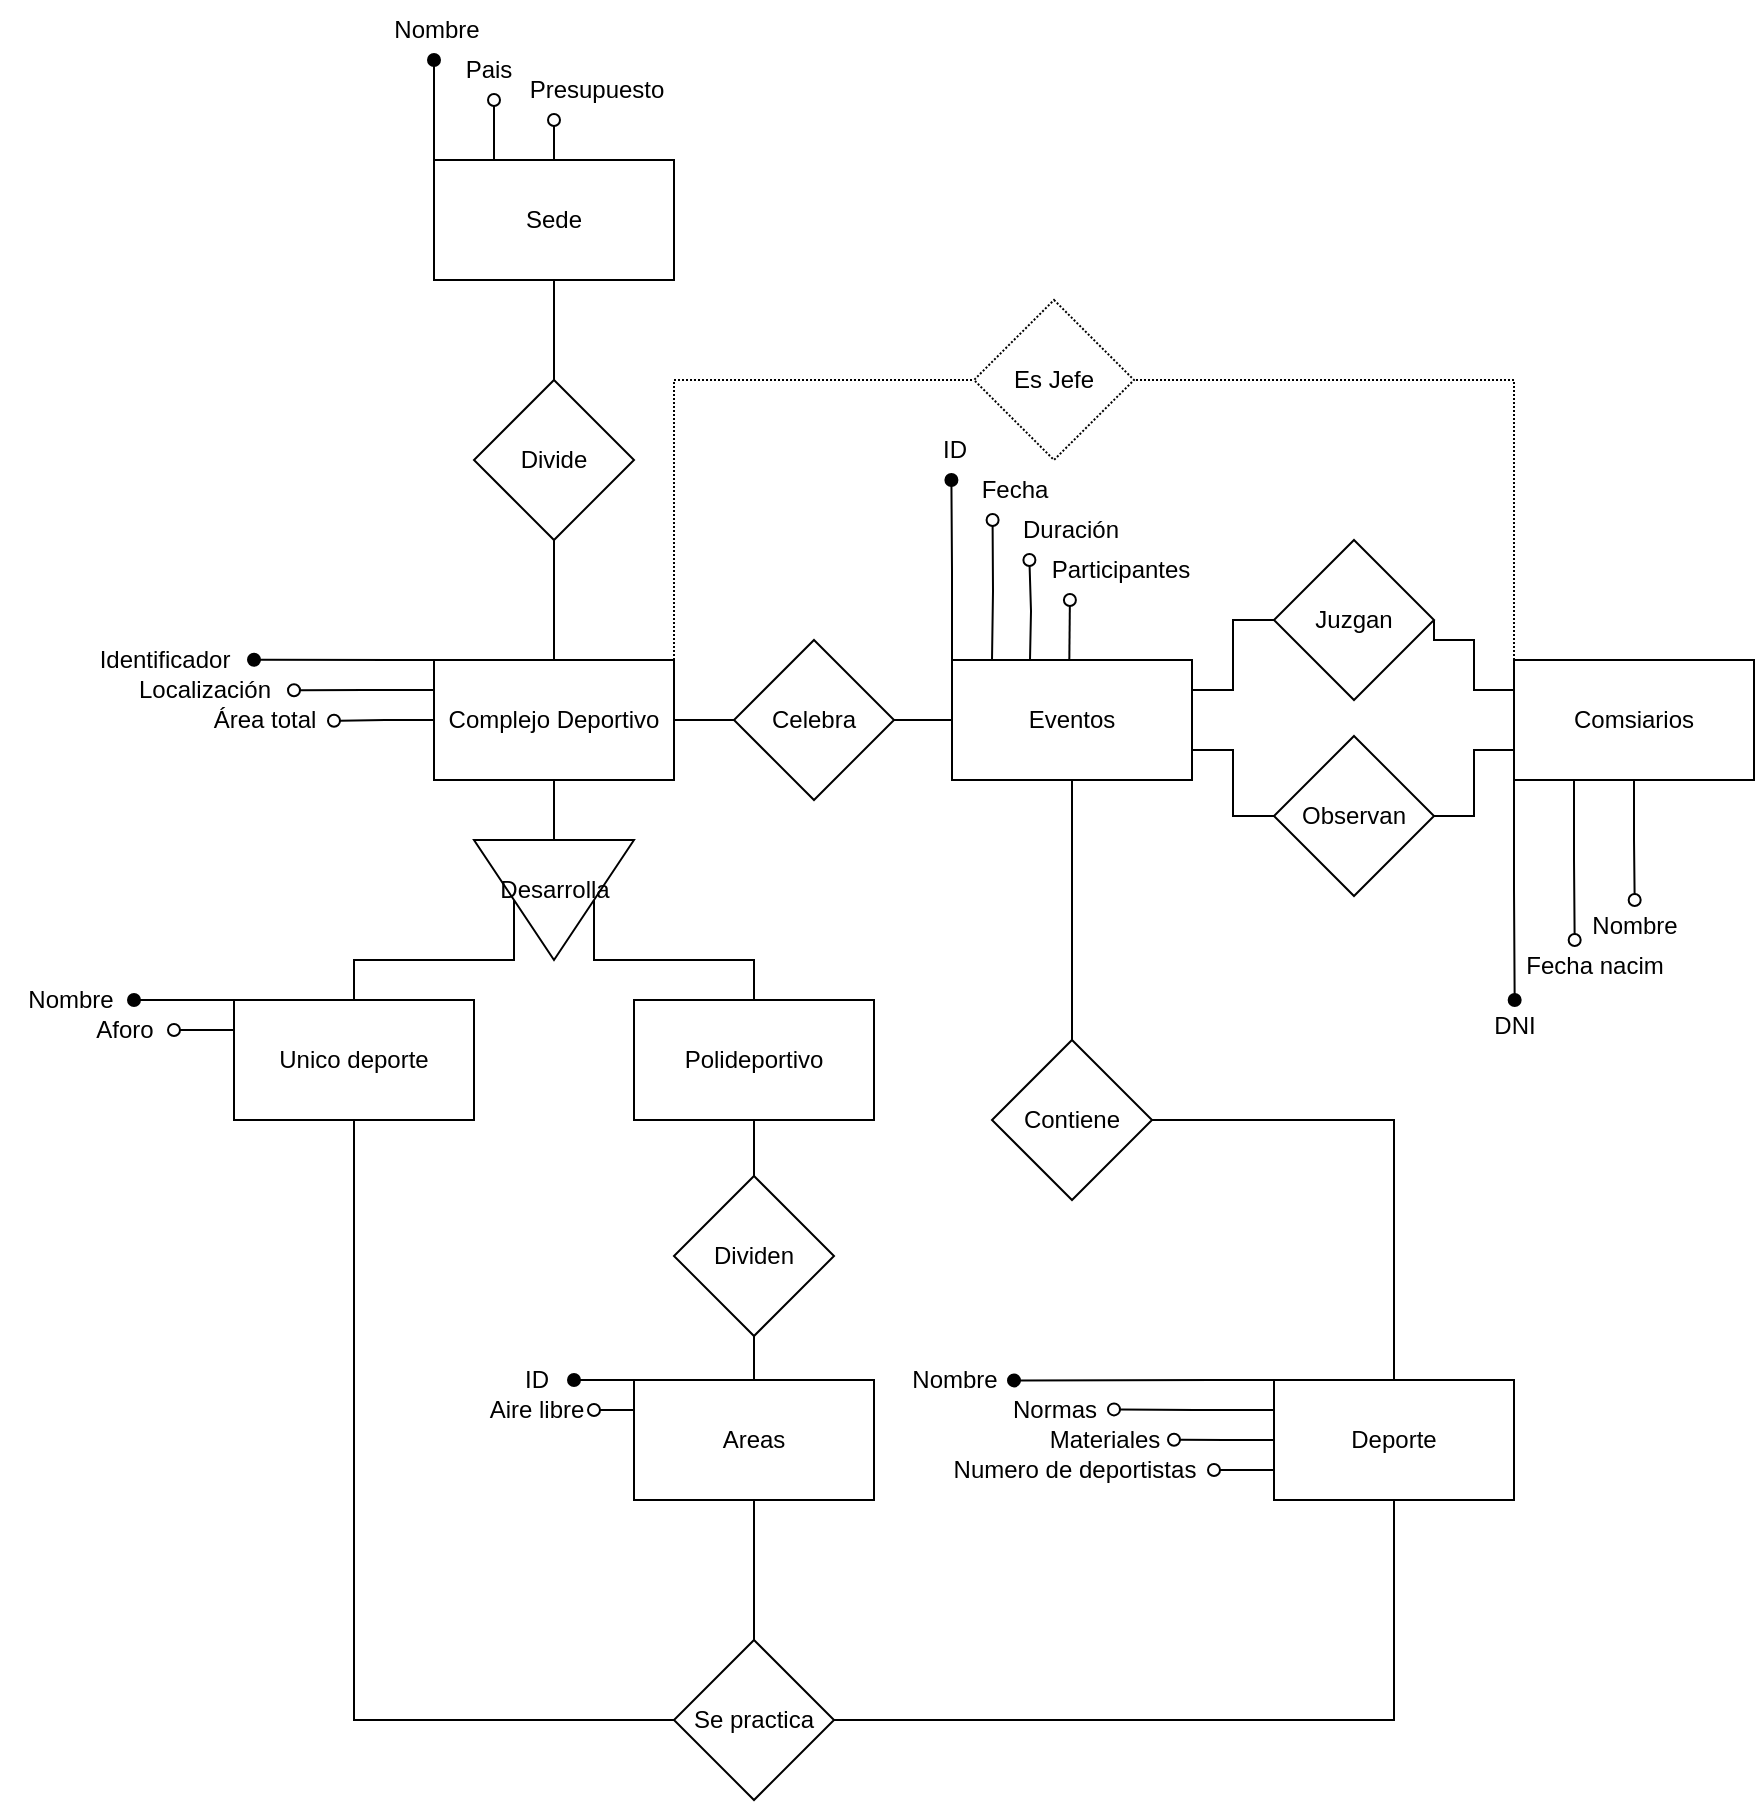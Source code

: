 <mxfile version="24.7.17">
  <diagram name="Page-1" id="arkILHWNOVD2EUkbay0W">
    <mxGraphModel dx="1505" dy="1911" grid="1" gridSize="10" guides="1" tooltips="1" connect="1" arrows="1" fold="1" page="1" pageScale="1" pageWidth="827" pageHeight="1169" math="0" shadow="0">
      <root>
        <mxCell id="0" />
        <mxCell id="1" parent="0" />
        <mxCell id="Mtz_Wgv6P9gtO8nCFv25-40" value="" style="edgeStyle=orthogonalEdgeStyle;rounded=0;orthogonalLoop=1;jettySize=auto;html=1;endArrow=none;endFill=0;" parent="1" source="Mtz_Wgv6P9gtO8nCFv25-1" target="Mtz_Wgv6P9gtO8nCFv25-39" edge="1">
          <mxGeometry relative="1" as="geometry" />
        </mxCell>
        <mxCell id="Mtz_Wgv6P9gtO8nCFv25-51" style="edgeStyle=orthogonalEdgeStyle;rounded=0;orthogonalLoop=1;jettySize=auto;html=1;exitX=0;exitY=0;exitDx=0;exitDy=0;endArrow=oval;endFill=1;" parent="1" source="Mtz_Wgv6P9gtO8nCFv25-1" edge="1">
          <mxGeometry relative="1" as="geometry">
            <mxPoint x="160" y="20" as="targetPoint" />
          </mxGeometry>
        </mxCell>
        <mxCell id="Mtz_Wgv6P9gtO8nCFv25-52" style="edgeStyle=orthogonalEdgeStyle;rounded=0;orthogonalLoop=1;jettySize=auto;html=1;exitX=0.25;exitY=0;exitDx=0;exitDy=0;endArrow=oval;endFill=0;" parent="1" source="Mtz_Wgv6P9gtO8nCFv25-1" edge="1">
          <mxGeometry relative="1" as="geometry">
            <mxPoint x="190" y="40" as="targetPoint" />
          </mxGeometry>
        </mxCell>
        <mxCell id="Mtz_Wgv6P9gtO8nCFv25-53" style="edgeStyle=orthogonalEdgeStyle;rounded=0;orthogonalLoop=1;jettySize=auto;html=1;exitX=0.5;exitY=0;exitDx=0;exitDy=0;endArrow=oval;endFill=0;" parent="1" source="Mtz_Wgv6P9gtO8nCFv25-1" edge="1">
          <mxGeometry relative="1" as="geometry">
            <mxPoint x="220" y="50" as="targetPoint" />
          </mxGeometry>
        </mxCell>
        <mxCell id="Mtz_Wgv6P9gtO8nCFv25-1" value="Sede" style="rounded=0;whiteSpace=wrap;html=1;" parent="1" vertex="1">
          <mxGeometry x="160" y="70" width="120" height="60" as="geometry" />
        </mxCell>
        <mxCell id="Mtz_Wgv6P9gtO8nCFv25-42" value="" style="edgeStyle=orthogonalEdgeStyle;rounded=0;orthogonalLoop=1;jettySize=auto;html=1;" parent="1" source="Mtz_Wgv6P9gtO8nCFv25-2" target="Mtz_Wgv6P9gtO8nCFv25-23" edge="1">
          <mxGeometry relative="1" as="geometry" />
        </mxCell>
        <mxCell id="Mtz_Wgv6P9gtO8nCFv25-44" style="edgeStyle=orthogonalEdgeStyle;rounded=0;orthogonalLoop=1;jettySize=auto;html=1;exitX=0;exitY=0.25;exitDx=0;exitDy=0;endArrow=oval;endFill=0;" parent="1" source="Mtz_Wgv6P9gtO8nCFv25-2" edge="1">
          <mxGeometry relative="1" as="geometry">
            <mxPoint x="90" y="335.143" as="targetPoint" />
          </mxGeometry>
        </mxCell>
        <mxCell id="Mtz_Wgv6P9gtO8nCFv25-45" style="edgeStyle=orthogonalEdgeStyle;rounded=0;orthogonalLoop=1;jettySize=auto;html=1;exitX=0;exitY=0.5;exitDx=0;exitDy=0;endArrow=oval;endFill=0;" parent="1" source="Mtz_Wgv6P9gtO8nCFv25-2" edge="1">
          <mxGeometry relative="1" as="geometry">
            <mxPoint x="110" y="350.381" as="targetPoint" />
          </mxGeometry>
        </mxCell>
        <mxCell id="Mtz_Wgv6P9gtO8nCFv25-47" style="edgeStyle=orthogonalEdgeStyle;rounded=0;orthogonalLoop=1;jettySize=auto;html=1;exitX=0;exitY=0;exitDx=0;exitDy=0;endArrow=oval;endFill=1;" parent="1" source="Mtz_Wgv6P9gtO8nCFv25-2" edge="1">
          <mxGeometry relative="1" as="geometry">
            <mxPoint x="70" y="319.857" as="targetPoint" />
            <Array as="points">
              <mxPoint x="140" y="320" />
              <mxPoint x="140" y="320" />
            </Array>
          </mxGeometry>
        </mxCell>
        <mxCell id="Mtz_Wgv6P9gtO8nCFv25-69" style="edgeStyle=orthogonalEdgeStyle;rounded=0;orthogonalLoop=1;jettySize=auto;html=1;exitX=1;exitY=0;exitDx=0;exitDy=0;entryX=0;entryY=0.5;entryDx=0;entryDy=0;endArrow=none;endFill=0;dashed=1;dashPattern=1 1;" parent="1" source="Mtz_Wgv6P9gtO8nCFv25-2" target="Mtz_Wgv6P9gtO8nCFv25-58" edge="1">
          <mxGeometry relative="1" as="geometry" />
        </mxCell>
        <mxCell id="Mtz_Wgv6P9gtO8nCFv25-2" value="Complejo Deportivo" style="rounded=0;whiteSpace=wrap;html=1;" parent="1" vertex="1">
          <mxGeometry x="160" y="320" width="120" height="60" as="geometry" />
        </mxCell>
        <mxCell id="Mtz_Wgv6P9gtO8nCFv25-25" style="edgeStyle=orthogonalEdgeStyle;rounded=0;orthogonalLoop=1;jettySize=auto;html=1;exitX=0.5;exitY=0;exitDx=0;exitDy=0;entryX=0.5;entryY=1;entryDx=0;entryDy=0;endArrow=none;endFill=0;" parent="1" source="Mtz_Wgv6P9gtO8nCFv25-3" target="Mtz_Wgv6P9gtO8nCFv25-22" edge="1">
          <mxGeometry relative="1" as="geometry" />
        </mxCell>
        <mxCell id="zm8r0rjrV0ZzR_1euCTu-16" style="edgeStyle=orthogonalEdgeStyle;rounded=0;orthogonalLoop=1;jettySize=auto;html=1;exitX=0;exitY=0;exitDx=0;exitDy=0;endArrow=oval;endFill=1;" parent="1" source="Mtz_Wgv6P9gtO8nCFv25-3" edge="1">
          <mxGeometry relative="1" as="geometry">
            <mxPoint x="10" y="490" as="targetPoint" />
            <Array as="points">
              <mxPoint x="30" y="490" />
              <mxPoint x="30" y="490" />
            </Array>
          </mxGeometry>
        </mxCell>
        <mxCell id="zm8r0rjrV0ZzR_1euCTu-18" style="edgeStyle=orthogonalEdgeStyle;rounded=0;orthogonalLoop=1;jettySize=auto;html=1;exitX=0;exitY=0.25;exitDx=0;exitDy=0;endArrow=oval;endFill=0;" parent="1" source="Mtz_Wgv6P9gtO8nCFv25-3" edge="1">
          <mxGeometry relative="1" as="geometry">
            <mxPoint x="30" y="505" as="targetPoint" />
          </mxGeometry>
        </mxCell>
        <mxCell id="zm8r0rjrV0ZzR_1euCTu-46" style="edgeStyle=orthogonalEdgeStyle;rounded=0;orthogonalLoop=1;jettySize=auto;html=1;exitX=0.5;exitY=1;exitDx=0;exitDy=0;entryX=0;entryY=0.5;entryDx=0;entryDy=0;endArrow=none;endFill=0;" parent="1" source="Mtz_Wgv6P9gtO8nCFv25-3" target="zm8r0rjrV0ZzR_1euCTu-44" edge="1">
          <mxGeometry relative="1" as="geometry" />
        </mxCell>
        <mxCell id="Mtz_Wgv6P9gtO8nCFv25-3" value="Unico deporte" style="rounded=0;whiteSpace=wrap;html=1;" parent="1" vertex="1">
          <mxGeometry x="60" y="490" width="120" height="60" as="geometry" />
        </mxCell>
        <mxCell id="Mtz_Wgv6P9gtO8nCFv25-7" value="" style="edgeStyle=orthogonalEdgeStyle;rounded=0;orthogonalLoop=1;jettySize=auto;html=1;endArrow=none;endFill=0;" parent="1" source="Mtz_Wgv6P9gtO8nCFv25-4" target="Mtz_Wgv6P9gtO8nCFv25-6" edge="1">
          <mxGeometry relative="1" as="geometry" />
        </mxCell>
        <mxCell id="Mtz_Wgv6P9gtO8nCFv25-24" style="edgeStyle=orthogonalEdgeStyle;rounded=0;orthogonalLoop=1;jettySize=auto;html=1;exitX=0.5;exitY=0;exitDx=0;exitDy=0;entryX=0.5;entryY=0;entryDx=0;entryDy=0;endArrow=none;endFill=0;" parent="1" source="Mtz_Wgv6P9gtO8nCFv25-4" target="Mtz_Wgv6P9gtO8nCFv25-22" edge="1">
          <mxGeometry relative="1" as="geometry">
            <mxPoint x="319.882" y="440" as="targetPoint" />
          </mxGeometry>
        </mxCell>
        <mxCell id="Mtz_Wgv6P9gtO8nCFv25-4" value="Polideportivo" style="rounded=0;whiteSpace=wrap;html=1;" parent="1" vertex="1">
          <mxGeometry x="260" y="490" width="120" height="60" as="geometry" />
        </mxCell>
        <mxCell id="zm8r0rjrV0ZzR_1euCTu-39" style="edgeStyle=orthogonalEdgeStyle;rounded=0;orthogonalLoop=1;jettySize=auto;html=1;exitX=0;exitY=0;exitDx=0;exitDy=0;endArrow=oval;endFill=1;" parent="1" source="Mtz_Wgv6P9gtO8nCFv25-5" edge="1">
          <mxGeometry relative="1" as="geometry">
            <mxPoint x="230" y="680.333" as="targetPoint" />
          </mxGeometry>
        </mxCell>
        <mxCell id="zm8r0rjrV0ZzR_1euCTu-45" style="edgeStyle=orthogonalEdgeStyle;rounded=0;orthogonalLoop=1;jettySize=auto;html=1;entryX=0.5;entryY=0;entryDx=0;entryDy=0;endArrow=none;endFill=0;" parent="1" source="Mtz_Wgv6P9gtO8nCFv25-5" target="zm8r0rjrV0ZzR_1euCTu-44" edge="1">
          <mxGeometry relative="1" as="geometry" />
        </mxCell>
        <mxCell id="IxYoadQlLyfEZEgvH3A--1" style="edgeStyle=orthogonalEdgeStyle;rounded=0;orthogonalLoop=1;jettySize=auto;html=1;exitX=0;exitY=0.25;exitDx=0;exitDy=0;endArrow=oval;endFill=0;" edge="1" parent="1" source="Mtz_Wgv6P9gtO8nCFv25-5">
          <mxGeometry relative="1" as="geometry">
            <mxPoint x="240" y="695.167" as="targetPoint" />
          </mxGeometry>
        </mxCell>
        <mxCell id="Mtz_Wgv6P9gtO8nCFv25-5" value="Areas" style="rounded=0;whiteSpace=wrap;html=1;" parent="1" vertex="1">
          <mxGeometry x="260" y="680" width="120" height="60" as="geometry" />
        </mxCell>
        <mxCell id="Mtz_Wgv6P9gtO8nCFv25-26" style="edgeStyle=orthogonalEdgeStyle;rounded=0;orthogonalLoop=1;jettySize=auto;html=1;exitX=0.5;exitY=1;exitDx=0;exitDy=0;entryX=0.5;entryY=0;entryDx=0;entryDy=0;endArrow=none;endFill=0;" parent="1" source="Mtz_Wgv6P9gtO8nCFv25-6" target="Mtz_Wgv6P9gtO8nCFv25-5" edge="1">
          <mxGeometry relative="1" as="geometry" />
        </mxCell>
        <mxCell id="Mtz_Wgv6P9gtO8nCFv25-6" value="Dividen" style="rhombus;whiteSpace=wrap;html=1;rounded=0;" parent="1" vertex="1">
          <mxGeometry x="280" y="578" width="80" height="80" as="geometry" />
        </mxCell>
        <mxCell id="Mtz_Wgv6P9gtO8nCFv25-20" value="" style="edgeStyle=orthogonalEdgeStyle;rounded=0;orthogonalLoop=1;jettySize=auto;html=1;endArrow=none;endFill=0;" parent="1" source="Mtz_Wgv6P9gtO8nCFv25-10" target="Mtz_Wgv6P9gtO8nCFv25-19" edge="1">
          <mxGeometry relative="1" as="geometry" />
        </mxCell>
        <mxCell id="Mtz_Wgv6P9gtO8nCFv25-35" style="edgeStyle=orthogonalEdgeStyle;rounded=0;orthogonalLoop=1;jettySize=auto;html=1;exitX=0;exitY=0;exitDx=0;exitDy=0;endArrow=oval;endFill=1;" parent="1" source="Mtz_Wgv6P9gtO8nCFv25-10" edge="1">
          <mxGeometry relative="1" as="geometry">
            <mxPoint x="418.706" y="230" as="targetPoint" />
          </mxGeometry>
        </mxCell>
        <mxCell id="Mtz_Wgv6P9gtO8nCFv25-36" style="edgeStyle=orthogonalEdgeStyle;rounded=0;orthogonalLoop=1;jettySize=auto;html=1;exitX=0.25;exitY=0;exitDx=0;exitDy=0;endArrow=oval;endFill=0;" parent="1" edge="1">
          <mxGeometry relative="1" as="geometry">
            <mxPoint x="439.294" y="250" as="targetPoint" />
            <mxPoint x="439" y="320" as="sourcePoint" />
          </mxGeometry>
        </mxCell>
        <mxCell id="Mtz_Wgv6P9gtO8nCFv25-37" style="edgeStyle=orthogonalEdgeStyle;rounded=0;orthogonalLoop=1;jettySize=auto;html=1;exitX=0.5;exitY=0;exitDx=0;exitDy=0;endArrow=oval;endFill=0;" parent="1" edge="1">
          <mxGeometry relative="1" as="geometry">
            <mxPoint x="457.706" y="270" as="targetPoint" />
            <mxPoint x="458" y="320" as="sourcePoint" />
          </mxGeometry>
        </mxCell>
        <mxCell id="Mtz_Wgv6P9gtO8nCFv25-38" style="edgeStyle=orthogonalEdgeStyle;rounded=0;orthogonalLoop=1;jettySize=auto;html=1;exitX=0.75;exitY=0;exitDx=0;exitDy=0;endArrow=oval;endFill=0;" parent="1" edge="1">
          <mxGeometry relative="1" as="geometry">
            <mxPoint x="477.954" y="290" as="targetPoint" />
            <mxPoint x="477.66" y="320" as="sourcePoint" />
          </mxGeometry>
        </mxCell>
        <mxCell id="zm8r0rjrV0ZzR_1euCTu-42" value="" style="edgeStyle=orthogonalEdgeStyle;rounded=0;orthogonalLoop=1;jettySize=auto;html=1;endArrow=none;endFill=0;" parent="1" source="Mtz_Wgv6P9gtO8nCFv25-10" target="zm8r0rjrV0ZzR_1euCTu-41" edge="1">
          <mxGeometry relative="1" as="geometry" />
        </mxCell>
        <mxCell id="Mtz_Wgv6P9gtO8nCFv25-10" value="Eventos" style="whiteSpace=wrap;html=1;" parent="1" vertex="1">
          <mxGeometry x="419" y="320" width="120" height="60" as="geometry" />
        </mxCell>
        <mxCell id="Mtz_Wgv6P9gtO8nCFv25-15" style="edgeStyle=orthogonalEdgeStyle;rounded=0;orthogonalLoop=1;jettySize=auto;html=1;exitX=0;exitY=0.25;exitDx=0;exitDy=0;entryX=1;entryY=0.5;entryDx=0;entryDy=0;endArrow=none;endFill=0;" parent="1" source="Mtz_Wgv6P9gtO8nCFv25-12" target="Mtz_Wgv6P9gtO8nCFv25-13" edge="1">
          <mxGeometry relative="1" as="geometry">
            <Array as="points">
              <mxPoint x="680" y="335" />
              <mxPoint x="680" y="310" />
            </Array>
          </mxGeometry>
        </mxCell>
        <mxCell id="Mtz_Wgv6P9gtO8nCFv25-16" style="edgeStyle=orthogonalEdgeStyle;rounded=0;orthogonalLoop=1;jettySize=auto;html=1;exitX=0;exitY=0.75;exitDx=0;exitDy=0;entryX=1;entryY=0.5;entryDx=0;entryDy=0;endArrow=none;endFill=0;" parent="1" source="Mtz_Wgv6P9gtO8nCFv25-12" target="Mtz_Wgv6P9gtO8nCFv25-14" edge="1">
          <mxGeometry relative="1" as="geometry" />
        </mxCell>
        <mxCell id="Mtz_Wgv6P9gtO8nCFv25-57" style="edgeStyle=orthogonalEdgeStyle;rounded=0;orthogonalLoop=1;jettySize=auto;html=1;entryX=1;entryY=0.5;entryDx=0;entryDy=0;endArrow=none;endFill=0;dashed=1;dashPattern=1 1;" parent="1" source="Mtz_Wgv6P9gtO8nCFv25-12" target="Mtz_Wgv6P9gtO8nCFv25-58" edge="1">
          <mxGeometry relative="1" as="geometry">
            <mxPoint x="750.0" y="110" as="targetPoint" />
            <Array as="points">
              <mxPoint x="700" y="180" />
            </Array>
          </mxGeometry>
        </mxCell>
        <mxCell id="Mtz_Wgv6P9gtO8nCFv25-70" style="edgeStyle=orthogonalEdgeStyle;rounded=0;orthogonalLoop=1;jettySize=auto;html=1;exitX=0;exitY=1;exitDx=0;exitDy=0;endArrow=oval;endFill=1;" parent="1" source="Mtz_Wgv6P9gtO8nCFv25-12" edge="1">
          <mxGeometry relative="1" as="geometry">
            <mxPoint x="700.333" y="490" as="targetPoint" />
          </mxGeometry>
        </mxCell>
        <mxCell id="Mtz_Wgv6P9gtO8nCFv25-71" style="edgeStyle=orthogonalEdgeStyle;rounded=0;orthogonalLoop=1;jettySize=auto;html=1;exitX=0.25;exitY=1;exitDx=0;exitDy=0;endArrow=oval;endFill=0;" parent="1" source="Mtz_Wgv6P9gtO8nCFv25-12" edge="1">
          <mxGeometry relative="1" as="geometry">
            <mxPoint x="730.333" y="460" as="targetPoint" />
          </mxGeometry>
        </mxCell>
        <mxCell id="Mtz_Wgv6P9gtO8nCFv25-72" style="edgeStyle=orthogonalEdgeStyle;rounded=0;orthogonalLoop=1;jettySize=auto;html=1;exitX=0.5;exitY=1;exitDx=0;exitDy=0;endArrow=oval;endFill=0;" parent="1" source="Mtz_Wgv6P9gtO8nCFv25-12" edge="1">
          <mxGeometry relative="1" as="geometry">
            <mxPoint x="760.333" y="440" as="targetPoint" />
          </mxGeometry>
        </mxCell>
        <mxCell id="Mtz_Wgv6P9gtO8nCFv25-12" value="Comsiarios" style="whiteSpace=wrap;html=1;" parent="1" vertex="1">
          <mxGeometry x="700" y="320" width="120" height="60" as="geometry" />
        </mxCell>
        <mxCell id="Mtz_Wgv6P9gtO8nCFv25-18" style="edgeStyle=orthogonalEdgeStyle;rounded=0;orthogonalLoop=1;jettySize=auto;html=1;exitX=0;exitY=0.5;exitDx=0;exitDy=0;entryX=1;entryY=0.25;entryDx=0;entryDy=0;endArrow=none;endFill=0;" parent="1" source="Mtz_Wgv6P9gtO8nCFv25-13" target="Mtz_Wgv6P9gtO8nCFv25-10" edge="1">
          <mxGeometry relative="1" as="geometry" />
        </mxCell>
        <mxCell id="Mtz_Wgv6P9gtO8nCFv25-13" value="Juzgan" style="rhombus;whiteSpace=wrap;html=1;" parent="1" vertex="1">
          <mxGeometry x="580" y="260" width="80" height="80" as="geometry" />
        </mxCell>
        <mxCell id="Mtz_Wgv6P9gtO8nCFv25-17" style="edgeStyle=orthogonalEdgeStyle;rounded=0;orthogonalLoop=1;jettySize=auto;html=1;exitX=0;exitY=0.5;exitDx=0;exitDy=0;entryX=1;entryY=0.75;entryDx=0;entryDy=0;endArrow=none;endFill=0;" parent="1" source="Mtz_Wgv6P9gtO8nCFv25-14" target="Mtz_Wgv6P9gtO8nCFv25-10" edge="1">
          <mxGeometry relative="1" as="geometry" />
        </mxCell>
        <mxCell id="Mtz_Wgv6P9gtO8nCFv25-14" value="Observan" style="rhombus;whiteSpace=wrap;html=1;" parent="1" vertex="1">
          <mxGeometry x="580" y="358" width="80" height="80" as="geometry" />
        </mxCell>
        <mxCell id="Mtz_Wgv6P9gtO8nCFv25-21" value="" style="edgeStyle=orthogonalEdgeStyle;rounded=0;orthogonalLoop=1;jettySize=auto;html=1;endArrow=none;endFill=0;" parent="1" source="Mtz_Wgv6P9gtO8nCFv25-19" target="Mtz_Wgv6P9gtO8nCFv25-2" edge="1">
          <mxGeometry relative="1" as="geometry" />
        </mxCell>
        <mxCell id="Mtz_Wgv6P9gtO8nCFv25-19" value="Celebra" style="rhombus;whiteSpace=wrap;html=1;" parent="1" vertex="1">
          <mxGeometry x="310" y="310" width="80" height="80" as="geometry" />
        </mxCell>
        <mxCell id="Mtz_Wgv6P9gtO8nCFv25-22" value="" style="triangle;whiteSpace=wrap;html=1;rotation=90;" parent="1" vertex="1">
          <mxGeometry x="190" y="400" width="60" height="80" as="geometry" />
        </mxCell>
        <mxCell id="Mtz_Wgv6P9gtO8nCFv25-23" value="Desarrolla" style="text;html=1;align=center;verticalAlign=middle;resizable=0;points=[];autosize=1;strokeColor=none;fillColor=none;" parent="1" vertex="1">
          <mxGeometry x="180" y="420" width="80" height="30" as="geometry" />
        </mxCell>
        <mxCell id="Mtz_Wgv6P9gtO8nCFv25-41" value="" style="edgeStyle=orthogonalEdgeStyle;rounded=0;orthogonalLoop=1;jettySize=auto;html=1;endArrow=none;endFill=0;" parent="1" source="Mtz_Wgv6P9gtO8nCFv25-39" target="Mtz_Wgv6P9gtO8nCFv25-2" edge="1">
          <mxGeometry relative="1" as="geometry" />
        </mxCell>
        <mxCell id="Mtz_Wgv6P9gtO8nCFv25-39" value="Divide" style="rhombus;whiteSpace=wrap;html=1;rounded=0;" parent="1" vertex="1">
          <mxGeometry x="180" y="180" width="80" height="80" as="geometry" />
        </mxCell>
        <mxCell id="Mtz_Wgv6P9gtO8nCFv25-58" value="Es Jefe" style="rhombus;whiteSpace=wrap;html=1;dashed=1;dashPattern=1 1;" parent="1" vertex="1">
          <mxGeometry x="430" y="140" width="80" height="80" as="geometry" />
        </mxCell>
        <mxCell id="zm8r0rjrV0ZzR_1euCTu-1" value="Nombre" style="text;html=1;align=center;verticalAlign=middle;resizable=0;points=[];autosize=1;strokeColor=none;fillColor=none;" parent="1" vertex="1">
          <mxGeometry x="126" y="-10" width="70" height="30" as="geometry" />
        </mxCell>
        <mxCell id="zm8r0rjrV0ZzR_1euCTu-2" value="Pais" style="text;html=1;align=center;verticalAlign=middle;resizable=0;points=[];autosize=1;strokeColor=none;fillColor=none;" parent="1" vertex="1">
          <mxGeometry x="162" y="10" width="50" height="30" as="geometry" />
        </mxCell>
        <mxCell id="zm8r0rjrV0ZzR_1euCTu-3" value="Presupuesto" style="text;html=1;align=center;verticalAlign=middle;resizable=0;points=[];autosize=1;strokeColor=none;fillColor=none;" parent="1" vertex="1">
          <mxGeometry x="196" y="20" width="90" height="30" as="geometry" />
        </mxCell>
        <mxCell id="zm8r0rjrV0ZzR_1euCTu-4" value="Identificador" style="text;html=1;align=center;verticalAlign=middle;resizable=0;points=[];autosize=1;strokeColor=none;fillColor=none;" parent="1" vertex="1">
          <mxGeometry x="-20" y="305" width="90" height="30" as="geometry" />
        </mxCell>
        <mxCell id="zm8r0rjrV0ZzR_1euCTu-5" value="Localización" style="text;html=1;align=center;verticalAlign=middle;resizable=0;points=[];autosize=1;strokeColor=none;fillColor=none;" parent="1" vertex="1">
          <mxGeometry y="320" width="90" height="30" as="geometry" />
        </mxCell>
        <mxCell id="zm8r0rjrV0ZzR_1euCTu-6" value="Área total" style="text;html=1;align=center;verticalAlign=middle;resizable=0;points=[];autosize=1;strokeColor=none;fillColor=none;" parent="1" vertex="1">
          <mxGeometry x="40" y="335" width="70" height="30" as="geometry" />
        </mxCell>
        <mxCell id="zm8r0rjrV0ZzR_1euCTu-20" style="edgeStyle=orthogonalEdgeStyle;rounded=0;orthogonalLoop=1;jettySize=auto;html=1;exitX=0;exitY=0;exitDx=0;exitDy=0;endArrow=oval;endFill=1;" parent="1" source="zm8r0rjrV0ZzR_1euCTu-14" edge="1">
          <mxGeometry relative="1" as="geometry">
            <mxPoint x="450" y="680.207" as="targetPoint" />
            <Array as="points">
              <mxPoint x="550" y="680" />
              <mxPoint x="550" y="680" />
            </Array>
          </mxGeometry>
        </mxCell>
        <mxCell id="zm8r0rjrV0ZzR_1euCTu-22" style="edgeStyle=orthogonalEdgeStyle;rounded=0;orthogonalLoop=1;jettySize=auto;html=1;exitX=0;exitY=0.25;exitDx=0;exitDy=0;endArrow=oval;endFill=0;" parent="1" source="zm8r0rjrV0ZzR_1euCTu-14" edge="1">
          <mxGeometry relative="1" as="geometry">
            <mxPoint x="500" y="694.69" as="targetPoint" />
          </mxGeometry>
        </mxCell>
        <mxCell id="zm8r0rjrV0ZzR_1euCTu-24" style="edgeStyle=orthogonalEdgeStyle;rounded=0;orthogonalLoop=1;jettySize=auto;html=1;exitX=0;exitY=0.5;exitDx=0;exitDy=0;endArrow=oval;endFill=0;" parent="1" source="zm8r0rjrV0ZzR_1euCTu-14" edge="1">
          <mxGeometry relative="1" as="geometry">
            <mxPoint x="530" y="709.862" as="targetPoint" />
          </mxGeometry>
        </mxCell>
        <mxCell id="zm8r0rjrV0ZzR_1euCTu-25" style="edgeStyle=orthogonalEdgeStyle;rounded=0;orthogonalLoop=1;jettySize=auto;html=1;exitX=0;exitY=0.75;exitDx=0;exitDy=0;endArrow=oval;endFill=0;" parent="1" source="zm8r0rjrV0ZzR_1euCTu-14" edge="1">
          <mxGeometry relative="1" as="geometry">
            <mxPoint x="550" y="725.034" as="targetPoint" />
          </mxGeometry>
        </mxCell>
        <mxCell id="zm8r0rjrV0ZzR_1euCTu-14" value="Deporte" style="whiteSpace=wrap;html=1;" parent="1" vertex="1">
          <mxGeometry x="580" y="680" width="120" height="60" as="geometry" />
        </mxCell>
        <mxCell id="zm8r0rjrV0ZzR_1euCTu-17" value="Nombre" style="text;html=1;align=center;verticalAlign=middle;resizable=0;points=[];autosize=1;strokeColor=none;fillColor=none;" parent="1" vertex="1">
          <mxGeometry x="-57" y="475" width="70" height="30" as="geometry" />
        </mxCell>
        <mxCell id="zm8r0rjrV0ZzR_1euCTu-19" value="Aforo" style="text;html=1;align=center;verticalAlign=middle;resizable=0;points=[];autosize=1;strokeColor=none;fillColor=none;" parent="1" vertex="1">
          <mxGeometry x="-20" y="490" width="50" height="30" as="geometry" />
        </mxCell>
        <mxCell id="zm8r0rjrV0ZzR_1euCTu-21" value="Nombre" style="text;html=1;align=center;verticalAlign=middle;resizable=0;points=[];autosize=1;strokeColor=none;fillColor=none;" parent="1" vertex="1">
          <mxGeometry x="385" y="665" width="70" height="30" as="geometry" />
        </mxCell>
        <mxCell id="zm8r0rjrV0ZzR_1euCTu-23" value="Numero de deportistas" style="text;html=1;align=center;verticalAlign=middle;resizable=0;points=[];autosize=1;strokeColor=none;fillColor=none;" parent="1" vertex="1">
          <mxGeometry x="410" y="710" width="140" height="30" as="geometry" />
        </mxCell>
        <mxCell id="zm8r0rjrV0ZzR_1euCTu-26" value="Normas" style="text;html=1;align=center;verticalAlign=middle;resizable=0;points=[];autosize=1;strokeColor=none;fillColor=none;" parent="1" vertex="1">
          <mxGeometry x="435" y="680" width="70" height="30" as="geometry" />
        </mxCell>
        <mxCell id="zm8r0rjrV0ZzR_1euCTu-27" value="Materiales" style="text;html=1;align=center;verticalAlign=middle;resizable=0;points=[];autosize=1;strokeColor=none;fillColor=none;" parent="1" vertex="1">
          <mxGeometry x="455" y="695" width="80" height="30" as="geometry" />
        </mxCell>
        <mxCell id="zm8r0rjrV0ZzR_1euCTu-28" value="ID" style="text;html=1;align=center;verticalAlign=middle;resizable=0;points=[];autosize=1;strokeColor=none;fillColor=none;" parent="1" vertex="1">
          <mxGeometry x="400" y="200" width="40" height="30" as="geometry" />
        </mxCell>
        <mxCell id="zm8r0rjrV0ZzR_1euCTu-29" value="Fecha" style="text;html=1;align=center;verticalAlign=middle;resizable=0;points=[];autosize=1;strokeColor=none;fillColor=none;" parent="1" vertex="1">
          <mxGeometry x="420" y="220" width="60" height="30" as="geometry" />
        </mxCell>
        <mxCell id="zm8r0rjrV0ZzR_1euCTu-30" value="Duración" style="text;html=1;align=center;verticalAlign=middle;resizable=0;points=[];autosize=1;strokeColor=none;fillColor=none;" parent="1" vertex="1">
          <mxGeometry x="443" y="240" width="70" height="30" as="geometry" />
        </mxCell>
        <mxCell id="zm8r0rjrV0ZzR_1euCTu-31" value="Participantes" style="text;html=1;align=center;verticalAlign=middle;resizable=0;points=[];autosize=1;strokeColor=none;fillColor=none;" parent="1" vertex="1">
          <mxGeometry x="458" y="260" width="90" height="30" as="geometry" />
        </mxCell>
        <mxCell id="zm8r0rjrV0ZzR_1euCTu-34" value="DNI" style="text;html=1;align=center;verticalAlign=middle;resizable=0;points=[];autosize=1;strokeColor=none;fillColor=none;" parent="1" vertex="1">
          <mxGeometry x="680" y="488" width="40" height="30" as="geometry" />
        </mxCell>
        <mxCell id="zm8r0rjrV0ZzR_1euCTu-35" value="Fecha nacim" style="text;html=1;align=center;verticalAlign=middle;resizable=0;points=[];autosize=1;strokeColor=none;fillColor=none;" parent="1" vertex="1">
          <mxGeometry x="695" y="458" width="90" height="30" as="geometry" />
        </mxCell>
        <mxCell id="zm8r0rjrV0ZzR_1euCTu-36" value="Nombre" style="text;html=1;align=center;verticalAlign=middle;resizable=0;points=[];autosize=1;strokeColor=none;fillColor=none;" parent="1" vertex="1">
          <mxGeometry x="725" y="438" width="70" height="30" as="geometry" />
        </mxCell>
        <mxCell id="zm8r0rjrV0ZzR_1euCTu-40" value="ID" style="text;html=1;align=center;verticalAlign=middle;resizable=0;points=[];autosize=1;strokeColor=none;fillColor=none;" parent="1" vertex="1">
          <mxGeometry x="191" y="665" width="40" height="30" as="geometry" />
        </mxCell>
        <mxCell id="zm8r0rjrV0ZzR_1euCTu-43" style="edgeStyle=orthogonalEdgeStyle;rounded=0;orthogonalLoop=1;jettySize=auto;html=1;endArrow=none;endFill=0;" parent="1" source="zm8r0rjrV0ZzR_1euCTu-41" target="zm8r0rjrV0ZzR_1euCTu-14" edge="1">
          <mxGeometry relative="1" as="geometry" />
        </mxCell>
        <mxCell id="zm8r0rjrV0ZzR_1euCTu-41" value="Contiene" style="rhombus;whiteSpace=wrap;html=1;" parent="1" vertex="1">
          <mxGeometry x="439" y="510" width="80" height="80" as="geometry" />
        </mxCell>
        <mxCell id="zm8r0rjrV0ZzR_1euCTu-47" style="edgeStyle=orthogonalEdgeStyle;rounded=0;orthogonalLoop=1;jettySize=auto;html=1;exitX=1;exitY=0.5;exitDx=0;exitDy=0;entryX=0.5;entryY=1;entryDx=0;entryDy=0;endArrow=none;endFill=0;" parent="1" source="zm8r0rjrV0ZzR_1euCTu-44" target="zm8r0rjrV0ZzR_1euCTu-14" edge="1">
          <mxGeometry relative="1" as="geometry" />
        </mxCell>
        <mxCell id="zm8r0rjrV0ZzR_1euCTu-44" value="Se practica" style="rhombus;whiteSpace=wrap;html=1;" parent="1" vertex="1">
          <mxGeometry x="280" y="810" width="80" height="80" as="geometry" />
        </mxCell>
        <mxCell id="IxYoadQlLyfEZEgvH3A--2" value="Aire libre" style="text;html=1;align=center;verticalAlign=middle;resizable=0;points=[];autosize=1;strokeColor=none;fillColor=none;" vertex="1" parent="1">
          <mxGeometry x="176" y="680" width="70" height="30" as="geometry" />
        </mxCell>
      </root>
    </mxGraphModel>
  </diagram>
</mxfile>
